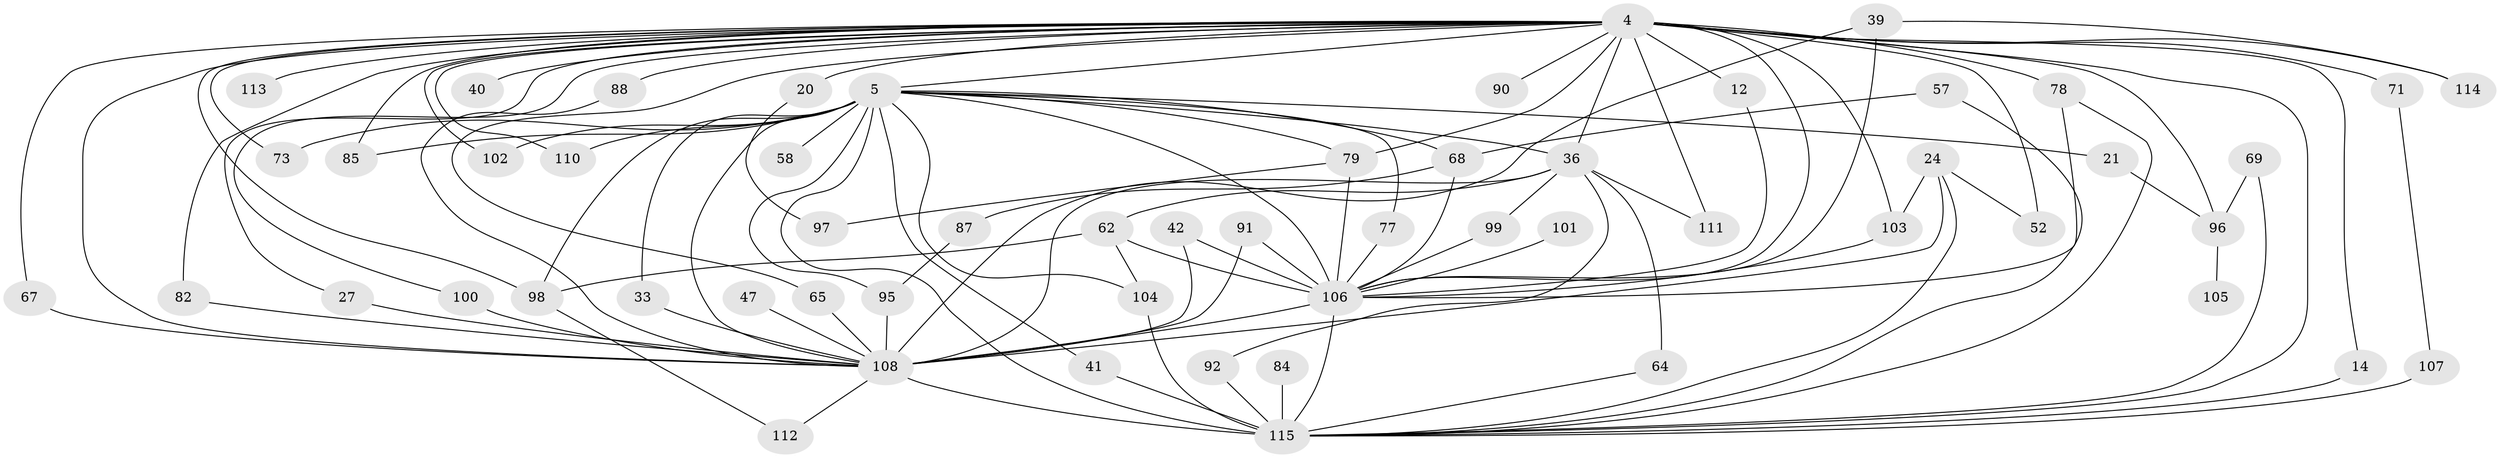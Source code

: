// original degree distribution, {17: 0.008695652173913044, 21: 0.017391304347826087, 38: 0.008695652173913044, 30: 0.008695652173913044, 15: 0.008695652173913044, 16: 0.008695652173913044, 20: 0.008695652173913044, 23: 0.008695652173913044, 14: 0.008695652173913044, 9: 0.017391304347826087, 2: 0.5478260869565217, 4: 0.06086956521739131, 3: 0.2, 5: 0.05217391304347826, 6: 0.034782608695652174}
// Generated by graph-tools (version 1.1) at 2025/48/03/04/25 21:48:37]
// undirected, 57 vertices, 109 edges
graph export_dot {
graph [start="1"]
  node [color=gray90,style=filled];
  4 [super="+3"];
  5 [super="+2"];
  12;
  14;
  20;
  21;
  24 [super="+18"];
  27;
  33;
  36 [super="+11+15+16"];
  39;
  40;
  41;
  42;
  47;
  52;
  57;
  58;
  62 [super="+60"];
  64;
  65;
  67;
  68 [super="+55"];
  69;
  71 [super="+19"];
  73;
  77;
  78 [super="+35+70"];
  79 [super="+54+56"];
  82;
  84 [super="+75"];
  85;
  87;
  88;
  90;
  91;
  92;
  95 [super="+76"];
  96 [super="+53"];
  97;
  98 [super="+44"];
  99;
  100 [super="+61"];
  101;
  102;
  103 [super="+89"];
  104 [super="+50"];
  105;
  106 [super="+72+94+10"];
  107;
  108 [super="+81+66+9"];
  110 [super="+23"];
  111 [super="+22"];
  112;
  113;
  114 [super="+86"];
  115 [super="+32+109+93+7"];
  4 -- 5 [weight=4];
  4 -- 20 [weight=2];
  4 -- 40 [weight=2];
  4 -- 52;
  4 -- 65;
  4 -- 67;
  4 -- 71 [weight=3];
  4 -- 73;
  4 -- 85;
  4 -- 90 [weight=2];
  4 -- 106 [weight=8];
  4 -- 111 [weight=2];
  4 -- 100;
  4 -- 12;
  4 -- 14;
  4 -- 82;
  4 -- 88;
  4 -- 27;
  4 -- 96 [weight=2];
  4 -- 36 [weight=2];
  4 -- 102;
  4 -- 110 [weight=2];
  4 -- 113;
  4 -- 114 [weight=2];
  4 -- 98;
  4 -- 79;
  4 -- 78 [weight=4];
  4 -- 103;
  4 -- 115 [weight=7];
  4 -- 108 [weight=5];
  5 -- 21 [weight=2];
  5 -- 58 [weight=2];
  5 -- 79 [weight=3];
  5 -- 95 [weight=2];
  5 -- 98 [weight=2];
  5 -- 102;
  5 -- 68 [weight=2];
  5 -- 73;
  5 -- 77;
  5 -- 85;
  5 -- 33;
  5 -- 41;
  5 -- 110;
  5 -- 36;
  5 -- 106 [weight=4];
  5 -- 104;
  5 -- 115 [weight=4];
  5 -- 108 [weight=6];
  12 -- 106;
  14 -- 115;
  20 -- 97;
  21 -- 96;
  24 -- 52;
  24 -- 103;
  24 -- 115;
  24 -- 108 [weight=2];
  27 -- 108;
  33 -- 108;
  36 -- 64;
  36 -- 99;
  36 -- 92;
  36 -- 62;
  36 -- 111;
  36 -- 108 [weight=2];
  39 -- 114;
  39 -- 106;
  39 -- 108;
  41 -- 115;
  42 -- 106;
  42 -- 108;
  47 -- 108 [weight=2];
  57 -- 68;
  57 -- 115;
  62 -- 104 [weight=2];
  62 -- 106;
  62 -- 98;
  64 -- 115;
  65 -- 108;
  67 -- 108;
  68 -- 87;
  68 -- 106;
  69 -- 96;
  69 -- 115;
  71 -- 107;
  77 -- 106;
  78 -- 106;
  78 -- 115;
  79 -- 97;
  79 -- 106 [weight=2];
  82 -- 108;
  84 -- 115 [weight=4];
  87 -- 95;
  88 -- 108;
  91 -- 106;
  91 -- 108;
  92 -- 115;
  95 -- 108;
  96 -- 105;
  98 -- 112;
  99 -- 106;
  100 -- 108 [weight=2];
  101 -- 106 [weight=2];
  103 -- 106;
  104 -- 115;
  106 -- 115 [weight=8];
  106 -- 108 [weight=5];
  107 -- 115;
  108 -- 115 [weight=13];
  108 -- 112;
}
